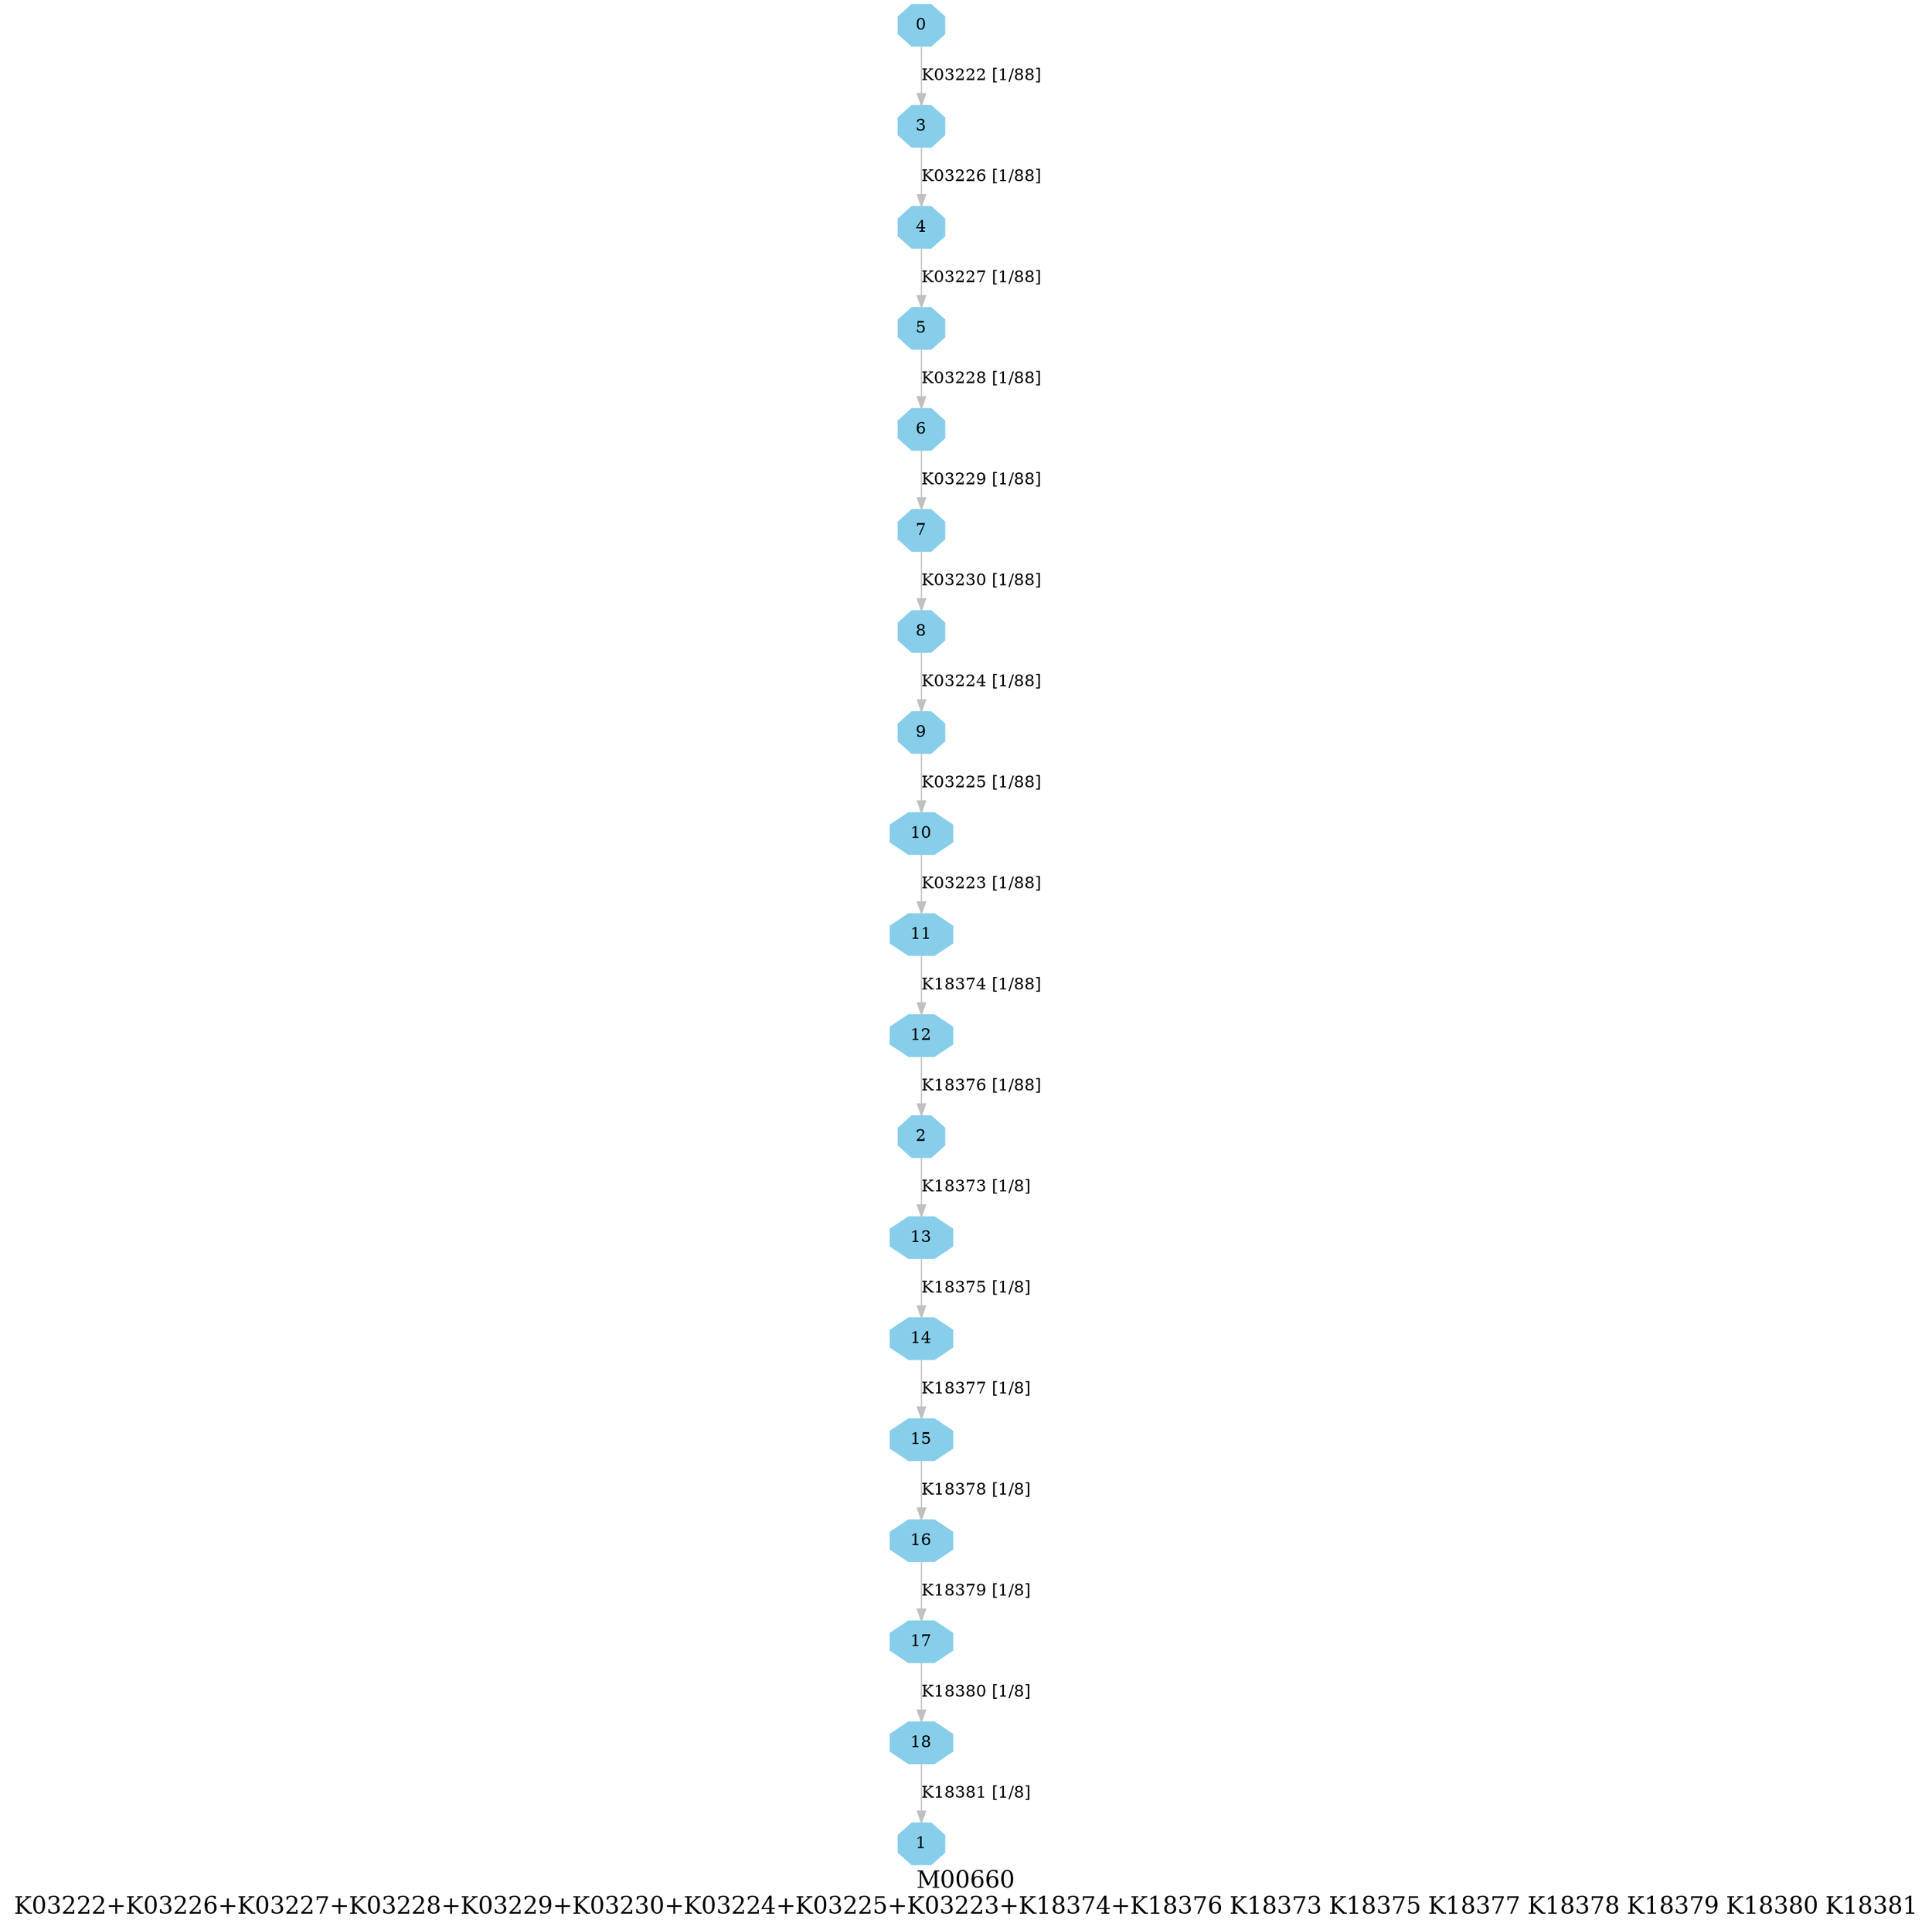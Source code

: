 digraph G {
graph [label="M00660
K03222+K03226+K03227+K03228+K03229+K03230+K03224+K03225+K03223+K18374+K18376 K18373 K18375 K18377 K18378 K18379 K18380 K18381",fontsize=20];
node [shape=box,style=filled];
edge [len=3,color=grey];
{node [width=.3,height=.3,shape=octagon,style=filled,color=skyblue] 0 1 2 3 4 5 6 7 8 9 10 11 12 13 14 15 16 17 18 }
0 -> 3 [label="K03222 [1/88]"];
2 -> 13 [label="K18373 [1/8]"];
3 -> 4 [label="K03226 [1/88]"];
4 -> 5 [label="K03227 [1/88]"];
5 -> 6 [label="K03228 [1/88]"];
6 -> 7 [label="K03229 [1/88]"];
7 -> 8 [label="K03230 [1/88]"];
8 -> 9 [label="K03224 [1/88]"];
9 -> 10 [label="K03225 [1/88]"];
10 -> 11 [label="K03223 [1/88]"];
11 -> 12 [label="K18374 [1/88]"];
12 -> 2 [label="K18376 [1/88]"];
13 -> 14 [label="K18375 [1/8]"];
14 -> 15 [label="K18377 [1/8]"];
15 -> 16 [label="K18378 [1/8]"];
16 -> 17 [label="K18379 [1/8]"];
17 -> 18 [label="K18380 [1/8]"];
18 -> 1 [label="K18381 [1/8]"];
}